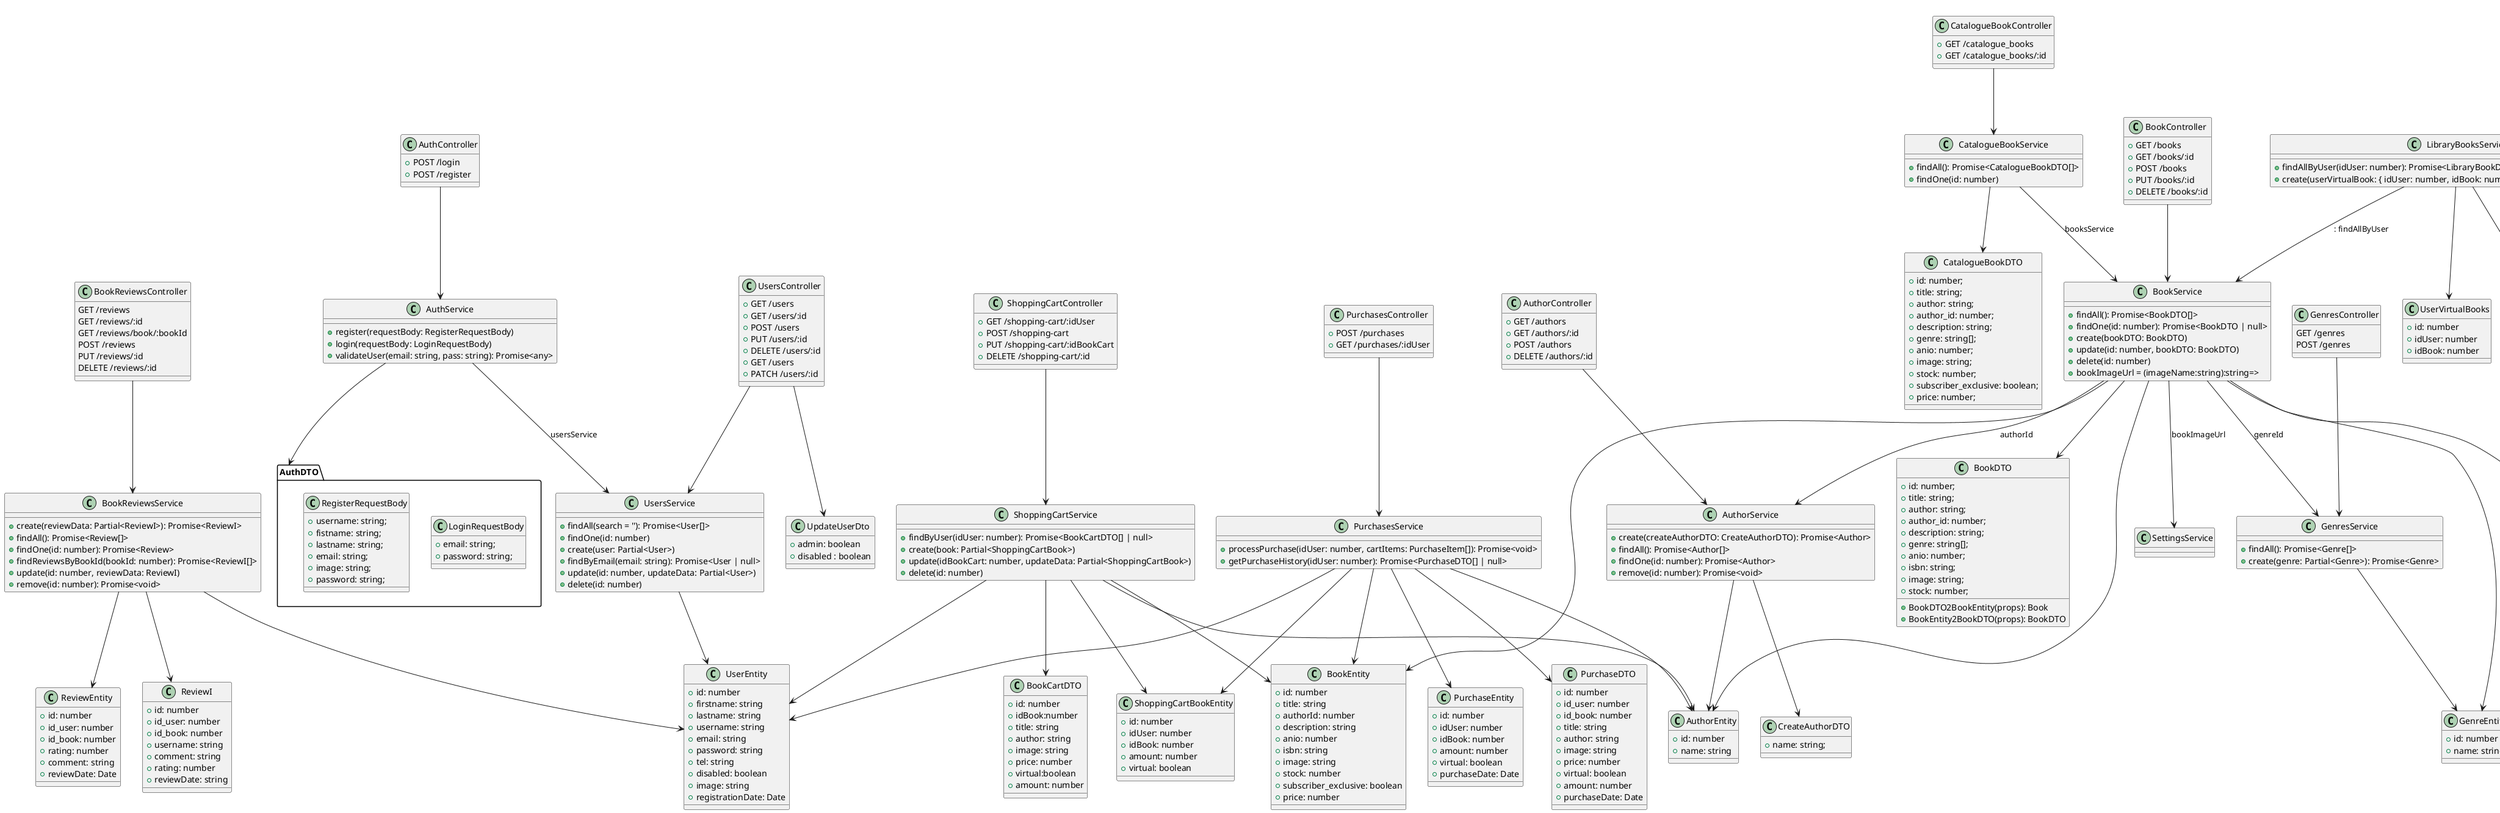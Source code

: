 @startuml Alejandria

'======================
' Entidades
'======================

class AuthorEntity {
  + id: number
  + name: string
}

class BookGenresEntity {
  + id: number
  + id_book: number
  + id_genre: number
}

class BookEntity {
  + id: number
  + title: string
  + authorId: number
  + description: string
  + anio: number
  + isbn: string
  + image: string
  + stock: number
  + subscriber_exclusive: boolean
  + price: number
}

class VirtualBookContent {
  + id: number
  + idBook: number
  + content: string
}

class UserVirtualBooks {
  + id: number
  + idUser: number
  + idBook: number
}

class ReviewEntity {
  + id: number
  + id_user: number
  + id_book: number
  + rating: number
  + comment: string
  + reviewDate: Date
}

class GenreEntity {
  + id: number
  + name: string
}

class PurchaseEntity {
  + id: number
  + idUser: number
  + idBook: number
  + amount: number
  + virtual: boolean
  + purchaseDate: Date
}

class ShoppingCartBookEntity {
  + id: number
  + idUser: number
  + idBook: number
  + amount: number
  + virtual: boolean
}

class UserEntity {
  + id: number
  + firstname: string
  + lastname: string
  + username: string
  + email: string
  + password: string
  + tel: string
  + disabled: boolean
  + image: string
  + registrationDate: Date
}


/'
SettingsService


VirtualBookContent
'/

'======================
' DTOs
'======================

package AuthDTO {
  class LoginRequestBody {
    + email: string;
    + password: string;
  }

  class RegisterRequestBody {
    + username: string;
    + fistname: string;
    + lastname: string;
    + email: string;
    + image: string;
    + password: string;
  }
}

class CreateAuthorDTO {
  + name: string;
}

class BookGenresDTO {
  + id_book: number;
  + name: string;
}

class BookDTO {
  + id: number;
  + title: string;
  + author: string;
  + author_id: number;
  + description: string;
  + genre: string[];
  + anio: number;
  + isbn: string;
  + image: string;
  + stock: number;
  + BookDTO2BookEntity(props): Book
  + BookEntity2BookDTO(props): BookDTO
}

class CatalogueBookDTO {
  + id: number;
  + title: string;
  + author: string;
  + author_id: number;
  + description: string;
  + genre: string[];
  + anio: number;
  + image: string;
  + stock: number;
  + subscriber_exclusive: boolean;
  + price: number;
}

class BookContentDTO {
  + idBook;
  + content: string;
}

class LibraryBookDTO {
  + id: number;
  + title: string;
  + author_id: number;
  + description: string;
  + isbn: string;
  + image: string;
}

class CreateUserVirtualBookDto {
  + idUser: number
  + idBook: number
}

class ReviewI {
    + id: number
    + id_user: number
    + id_book: number
    + username: string
    + comment: string
    + rating: number
    + reviewDate: string
}

class PurchaseDTO {
  + id: number
  + id_user: number
  + id_book: number
  + title: string
  + author: string
  + image: string
  + price: number
  + virtual: boolean
  + amount: number
  + purchaseDate: Date
}

class BookCartDTO {
  + id: number
  + idBook:number
  + title: string
  + author: string
  + image: string
  + price: number
  + virtual:boolean
  + amount: number
}

class UpdateUserDto {
  + admin: boolean
  + disabled : boolean
}

'======================
' Services
'======================

class AuthService {
  + register(requestBody: RegisterRequestBody)
  + login(requestBody: LoginRequestBody)
  + validateUser(email: string, pass: string): Promise<any>
}

class AuthorService {
  + create(createAuthorDTO: CreateAuthorDTO): Promise<Author>
  + findAll(): Promise<Author[]>
  + findOne(id: number): Promise<Author>
  + remove(id: number): Promise<void>
}

class BookGenresService {
  + findAll(): Promise<BookGenre[]>
  + create(data: Partial<BookGenreDto>): Promise<BookGenre>
  + delete(id: number)
}

class BookService {
  + findAll(): Promise<BookDTO[]>
  + findOne(id: number): Promise<BookDTO | null>
  + create(bookDTO: BookDTO)
  + update(id: number, bookDTO: BookDTO)
  + delete(id: number)
  + bookImageUrl = (imageName:string):string=>
}

class CatalogueBookService {
  + findAll(): Promise<CatalogueBookDTO[]>
  + findOne(id: number)
}

class BookContentService {
  + get(id:number): Promise<BookContentDTO|null>
  + create(bookContent: Partial<BookContentDTO>): Promise<BookContentDTO>
  + update(id:number, bookContent: BookContentDTO)
  + delete(id:number)
}

class LibraryBooksService {
  + findAllByUser(idUser: number): Promise<LibraryBookDTO[]>
  + create(userVirtualBook: { idUser: number, idBook: number }): Promise<UserVirtualBooks>
}

class BookReviewsService {
  + create(reviewData: Partial<ReviewI>): Promise<ReviewI>
  + findAll(): Promise<Review[]>
  + findOne(id: number): Promise<Review>
  + findReviewsByBookId(bookId: number): Promise<ReviewI[]>
  + update(id: number, reviewData: ReviewI)
  + remove(id: number): Promise<void>
}

class GenresService {
  + findAll(): Promise<Genre[]>
  + create(genre: Partial<Genre>): Promise<Genre>
}

class PurchasesService {
  + processPurchase(idUser: number, cartItems: PurchaseItem[]): Promise<void>
  + getPurchaseHistory(idUser: number): Promise<PurchaseDTO[] | null>
}

class ShoppingCartService {
  + findByUser(idUser: number): Promise<BookCartDTO[] | null>
  + create(book: Partial<ShoppingCartBook>)
  + update(idBookCart: number, updateData: Partial<ShoppingCartBook>)
  + delete(id: number)
}

class UsersService {
  + findAll(search = ''): Promise<User[]>
  + findOne(id: number)
  + create(user: Partial<User>)
  + findByEmail(email: string): Promise<User | null>
  + update(id: number, updateData: Partial<User>)
  + delete(id: number)
}

'======================
' Controllers
'======================

class AuthController {
  + POST /login
  + POST /register
}

class AuthorController {
  + GET /authors
  + GET /authors/:id
  + POST /authors
  + DELETE /authors/:id
}

class BookGenresController {
  + GET /book_genres
  + POST /book_genres
  + DELETE /book_genres/:id
}

class BookController {
  + GET /books
  + GET /books/:id
  + POST /books
  + PUT /books/:id
  + DELETE /books/:id
}

class CatalogueBookController {
  + GET /catalogue_books
  + GET /catalogue_books/:id
}

class BookContentController {
  + GET book/content/:id
  + POST book/content
  + PUT book/content/:id
  + DELETE book/content:id
}

class LibraryBooksController {
  + GET /library_books/:idUser
  + POST /library_books
}

class BookReviewsController {
  GET /reviews
  GET /reviews/:id
  GET /reviews/book/:bookId
  POST /reviews
  PUT /reviews/:id
  DELETE /reviews/:id
}

class GenresController {
  GET /genres
  POST /genres
}

class PurchasesController {
  + POST /purchases
  + GET /purchases/:idUser
}

class ShoppingCartController {
  + GET /shopping-cart/:idUser
  + POST /shopping-cart
  + PUT /shopping-cart/:idBookCart
  + DELETE /shopping-cart/:id
}

class UsersController {
  + GET /users
  + GET /users/:id
  + POST /users
  + PUT /users/:id
  + DELETE /users/:id
  + GET /users
  + PATCH /users/:id
}


'======================
' Parte con AppModule corto (faltan agregar mas imports y relaciones.).

' class AppModule {
  '   + imports: BookModule, AuthorModule, GenreModule, UserModule
  '
' }

' AppModule --> BookModule
' AppModule --> AuthorModule
' AppModule --> GenreModule
' AppModule --> UserModule
' '======================


'======================
' Parte con AppModule completo.
' Como podemos apreciar el diagrama (y cuando probamos generar el png tambien) el diagrama queda dificil de leeer.

' class AppModule {
  '     + imports: AuthModule, UsersModule, AuthorModule, BooksModule, BookReviewsModule, GenresModule, BookGenresModule, ShoppingCartModule, CatalogueBooksModule, PurchasesModule, LibraryBooksModule, BookContentModule
  '
' }

' AppModule --> AuthModule
' AppModule --> UsersModule
' AppModule --> AuthorModule
' AppModule --> BooksModule
' AppModule --> BookReviewsModule
' AppModule --> GenresModule
' AppModule --> BookGenresModule
' AppModule --> ShoppingCartModule
' AppModule --> CatalogueBooksModule
' AppModule --> PurchasesModule
' AppModule --> LibraryBooksModule
' AppModule --> BookContentModule

'======================


'======================
' Relaciones
'======================

AuthController --> AuthService
AuthService --> AuthDTO
' AuthService --> LoginRequestBody
' AuthService --> RegisterRequestBody

AuthorController --> AuthorService
AuthorService --> AuthorEntity
AuthorService --> CreateAuthorDTO

BookGenresController --> BookGenresService
BookGenresService --> BookGenresEntity
BookGenresService --> BookGenresDTO
BookGenresService --> GenreEntity

BookController --> BookService
BookService --> BookEntity
BookService --> AuthorEntity
BookService --> GenreEntity
BookService --> BookGenresEntity
BookService --> BookDTO

CatalogueBookController --> CatalogueBookService
CatalogueBookService --> CatalogueBookDTO

BookContentController --> BookContentService
BookContentService --> VirtualBookContent
BookContentService --> BookContentDTO

LibraryBooksController --> LibraryBooksService
LibraryBooksService --> UserVirtualBooks
LibraryBooksService --> LibraryBookDTO

BookReviewsController --> BookReviewsService
LibraryBooksController --> CreateUserVirtualBookDto
BookReviewsService --> UserEntity
BookReviewsService --> ReviewEntity
BookReviewsService --> ReviewI

GenresController --> GenresService
GenresService --> GenreEntity

PurchasesController --> PurchasesService
PurchasesService --> PurchaseEntity
PurchasesService --> ShoppingCartBookEntity
PurchasesService --> BookEntity
PurchasesService --> UserEntity
PurchasesService --> AuthorEntity
PurchasesService --> PurchaseDTO

ShoppingCartController --> ShoppingCartService
ShoppingCartService --> ShoppingCartBookEntity
ShoppingCartService --> AuthorEntity
ShoppingCartService --> BookEntity
ShoppingCartService --> UserEntity
ShoppingCartService --> BookCartDTO


UsersController --> UsersService
UsersController --> UpdateUserDto
UsersService --> UserEntity



'EXTRAS
AuthService --> UsersService : usersService

BookService --> GenresService : genreId
BookService --> AuthorService : authorId
BookService --> SettingsService : bookImageUrl

CatalogueBookService --> BookService : booksService

LibraryBooksService --> BookService :: findAllByUser




@enduml
